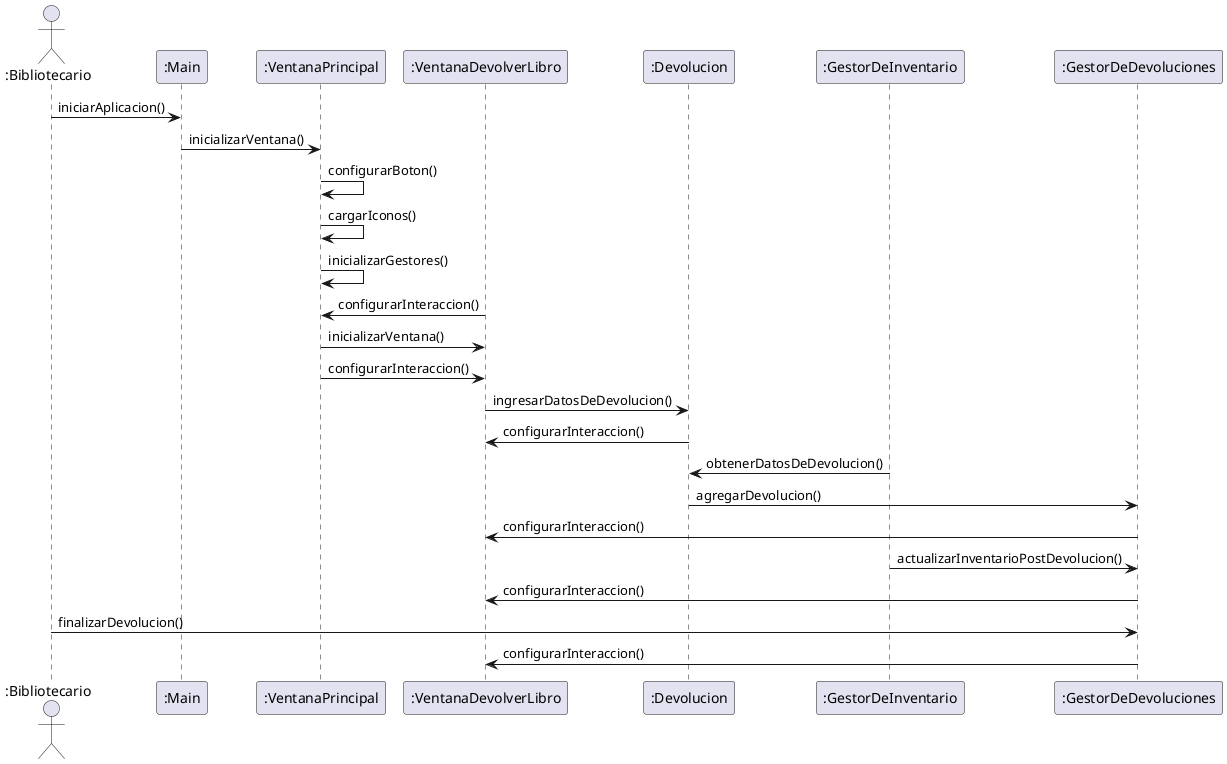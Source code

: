 @startuml
actor ":Bibliotecario"

":Bibliotecario" -> ":Main" : iniciarAplicacion()
":Main" -> ":VentanaPrincipal" : inicializarVentana()
":VentanaPrincipal" -> ":VentanaPrincipal" : configurarBoton()
":VentanaPrincipal" -> ":VentanaPrincipal" : cargarIconos()
":VentanaPrincipal" -> ":VentanaPrincipal" : inicializarGestores()
":VentanaDevolverLibro" -> ":VentanaPrincipal" : configurarInteraccion()
":VentanaPrincipal" -> ":VentanaDevolverLibro" : inicializarVentana()
":VentanaPrincipal" -> ":VentanaDevolverLibro" : configurarInteraccion()

":VentanaDevolverLibro" -> ":Devolucion" : ingresarDatosDeDevolucion()
":Devolucion" -> ":VentanaDevolverLibro" : configurarInteraccion()
":GestorDeInventario" -> ":Devolucion" : obtenerDatosDeDevolucion()
":Devolucion" -> ":GestorDeDevoluciones" : agregarDevolucion()
":GestorDeDevoluciones" -> ":VentanaDevolverLibro" : configurarInteraccion()
":GestorDeDevoluciones" <- ":GestorDeInventario" : actualizarInventarioPostDevolucion()
":GestorDeDevoluciones" -> ":VentanaDevolverLibro" : configurarInteraccion()
":Bibliotecario" -> ":GestorDeDevoluciones" : finalizarDevolucion()
":GestorDeDevoluciones" -> ":VentanaDevolverLibro" : configurarInteraccion()

@enduml
